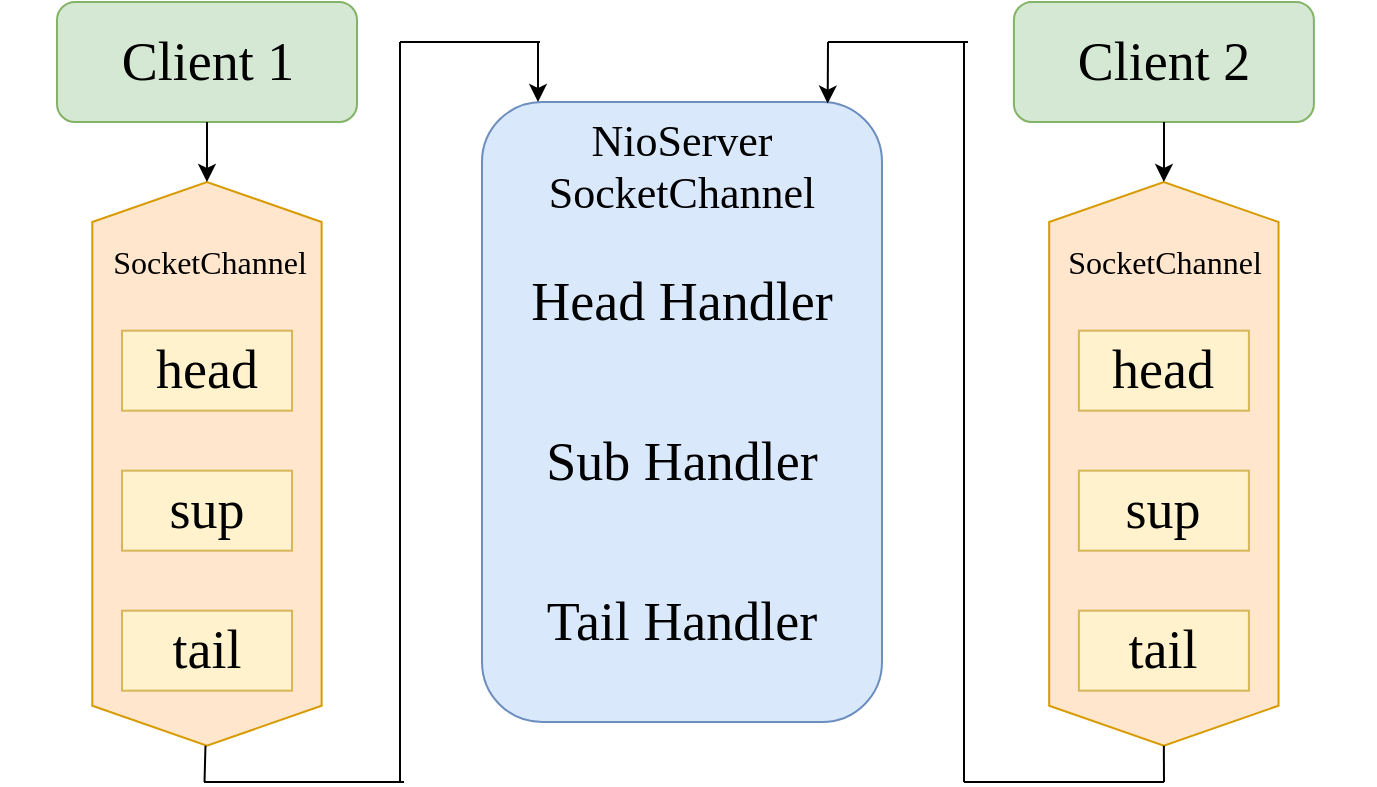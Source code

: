 <mxfile version="13.10.9" type="device"><diagram id="BeWBPV8GEBAuvLJ_CQKT" name="Page-1"><mxGraphModel dx="1865" dy="548" grid="1" gridSize="10" guides="1" tooltips="1" connect="1" arrows="1" fold="1" page="1" pageScale="1" pageWidth="827" pageHeight="1169" math="0" shadow="0"><root><mxCell id="0"/><mxCell id="1" parent="0"/><mxCell id="Fj71uFioiR5AypHQq1pV-25" value="" style="group" vertex="1" connectable="0" parent="1"><mxGeometry x="-2" y="410" width="209" height="371.845" as="geometry"/></mxCell><mxCell id="Fj71uFioiR5AypHQq1pV-1" value="Client 1" style="rounded=1;whiteSpace=wrap;html=1;fontSize=27;fontFamily=Comic Sans MS;fillColor=#d5e8d4;strokeColor=#82b366;" vertex="1" parent="Fj71uFioiR5AypHQq1pV-25"><mxGeometry x="28.5" width="150" height="60" as="geometry"/></mxCell><mxCell id="Fj71uFioiR5AypHQq1pV-13" value="" style="group" vertex="1" connectable="0" parent="Fj71uFioiR5AypHQq1pV-25"><mxGeometry y="89.995" width="209" height="281.85" as="geometry"/></mxCell><mxCell id="Fj71uFioiR5AypHQq1pV-4" value="" style="shape=hexagon;perimeter=hexagonPerimeter2;whiteSpace=wrap;html=1;fixedSize=1;fontFamily=Comic Sans MS;fontSize=27;rotation=90;fillColor=#ffe6cc;strokeColor=#d79b00;" vertex="1" parent="Fj71uFioiR5AypHQq1pV-13"><mxGeometry x="-37.45" y="83.585" width="281.85" height="114.68" as="geometry"/></mxCell><mxCell id="Fj71uFioiR5AypHQq1pV-5" value="head" style="rounded=0;whiteSpace=wrap;html=1;fontFamily=Comic Sans MS;fontSize=27;fillColor=#fff2cc;strokeColor=#d6b656;" vertex="1" parent="Fj71uFioiR5AypHQq1pV-13"><mxGeometry x="61" y="74.345" width="85" height="40" as="geometry"/></mxCell><mxCell id="Fj71uFioiR5AypHQq1pV-6" value="sup" style="rounded=0;whiteSpace=wrap;html=1;fontFamily=Comic Sans MS;fontSize=27;fillColor=#fff2cc;strokeColor=#d6b656;" vertex="1" parent="Fj71uFioiR5AypHQq1pV-13"><mxGeometry x="61" y="144.345" width="85" height="40" as="geometry"/></mxCell><mxCell id="Fj71uFioiR5AypHQq1pV-7" value="tail" style="rounded=0;whiteSpace=wrap;html=1;fontFamily=Comic Sans MS;fontSize=27;fillColor=#fff2cc;strokeColor=#d6b656;" vertex="1" parent="Fj71uFioiR5AypHQq1pV-13"><mxGeometry x="61" y="214.345" width="85" height="40" as="geometry"/></mxCell><mxCell id="Fj71uFioiR5AypHQq1pV-12" value="SocketChannel" style="text;html=1;strokeColor=none;fillColor=none;align=center;verticalAlign=middle;whiteSpace=wrap;rounded=0;fontFamily=Comic Sans MS;fontSize=16;" vertex="1" parent="Fj71uFioiR5AypHQq1pV-13"><mxGeometry x="50" y="25.34" width="110" height="30" as="geometry"/></mxCell><mxCell id="Fj71uFioiR5AypHQq1pV-24" value="" style="edgeStyle=orthogonalEdgeStyle;rounded=0;orthogonalLoop=1;jettySize=auto;html=1;fontFamily=Comic Sans MS;fontSize=16;entryX=0;entryY=0.5;entryDx=0;entryDy=0;" edge="1" parent="Fj71uFioiR5AypHQq1pV-25" source="Fj71uFioiR5AypHQq1pV-1" target="Fj71uFioiR5AypHQq1pV-4"><mxGeometry relative="1" as="geometry"><mxPoint x="314" y="130" as="targetPoint"/></mxGeometry></mxCell><mxCell id="Fj71uFioiR5AypHQq1pV-63" value="" style="endArrow=none;html=1;fontFamily=Comic Sans MS;fontSize=22;fontColor=#000000;" edge="1" parent="Fj71uFioiR5AypHQq1pV-25"><mxGeometry width="50" height="50" relative="1" as="geometry"><mxPoint x="200" y="390" as="sourcePoint"/><mxPoint x="200" y="20" as="targetPoint"/></mxGeometry></mxCell><mxCell id="Fj71uFioiR5AypHQq1pV-26" value="" style="group" vertex="1" connectable="0" parent="1"><mxGeometry x="476.45" y="410" width="209" height="371.845" as="geometry"/></mxCell><mxCell id="Fj71uFioiR5AypHQq1pV-27" value="Client 2" style="rounded=1;whiteSpace=wrap;html=1;fontSize=27;fontFamily=Comic Sans MS;fillColor=#d5e8d4;strokeColor=#82b366;" vertex="1" parent="Fj71uFioiR5AypHQq1pV-26"><mxGeometry x="28.5" width="150" height="60" as="geometry"/></mxCell><mxCell id="Fj71uFioiR5AypHQq1pV-28" value="" style="group" vertex="1" connectable="0" parent="Fj71uFioiR5AypHQq1pV-26"><mxGeometry y="89.995" width="209" height="281.85" as="geometry"/></mxCell><mxCell id="Fj71uFioiR5AypHQq1pV-29" value="" style="shape=hexagon;perimeter=hexagonPerimeter2;whiteSpace=wrap;html=1;fixedSize=1;fontFamily=Comic Sans MS;fontSize=27;rotation=90;fillColor=#ffe6cc;strokeColor=#d79b00;" vertex="1" parent="Fj71uFioiR5AypHQq1pV-28"><mxGeometry x="-37.45" y="83.585" width="281.85" height="114.68" as="geometry"/></mxCell><mxCell id="Fj71uFioiR5AypHQq1pV-30" value="head" style="rounded=0;whiteSpace=wrap;html=1;fontFamily=Comic Sans MS;fontSize=27;fillColor=#fff2cc;strokeColor=#d6b656;" vertex="1" parent="Fj71uFioiR5AypHQq1pV-28"><mxGeometry x="61" y="74.345" width="85" height="40" as="geometry"/></mxCell><mxCell id="Fj71uFioiR5AypHQq1pV-31" value="sup" style="rounded=0;whiteSpace=wrap;html=1;fontFamily=Comic Sans MS;fontSize=27;fillColor=#fff2cc;strokeColor=#d6b656;" vertex="1" parent="Fj71uFioiR5AypHQq1pV-28"><mxGeometry x="61" y="144.345" width="85" height="40" as="geometry"/></mxCell><mxCell id="Fj71uFioiR5AypHQq1pV-32" value="tail" style="rounded=0;whiteSpace=wrap;html=1;fontFamily=Comic Sans MS;fontSize=27;fillColor=#fff2cc;strokeColor=#d6b656;" vertex="1" parent="Fj71uFioiR5AypHQq1pV-28"><mxGeometry x="61" y="214.345" width="85" height="40" as="geometry"/></mxCell><mxCell id="Fj71uFioiR5AypHQq1pV-33" value="SocketChannel" style="text;html=1;strokeColor=none;fillColor=none;align=center;verticalAlign=middle;whiteSpace=wrap;rounded=0;fontFamily=Comic Sans MS;fontSize=16;" vertex="1" parent="Fj71uFioiR5AypHQq1pV-28"><mxGeometry y="25.345" width="209" height="30" as="geometry"/></mxCell><mxCell id="Fj71uFioiR5AypHQq1pV-34" value="" style="edgeStyle=orthogonalEdgeStyle;rounded=0;orthogonalLoop=1;jettySize=auto;html=1;fontFamily=Comic Sans MS;fontSize=16;entryX=0;entryY=0.5;entryDx=0;entryDy=0;" edge="1" parent="Fj71uFioiR5AypHQq1pV-26" source="Fj71uFioiR5AypHQq1pV-27" target="Fj71uFioiR5AypHQq1pV-29"><mxGeometry relative="1" as="geometry"><mxPoint x="314" y="130" as="targetPoint"/></mxGeometry></mxCell><mxCell id="Fj71uFioiR5AypHQq1pV-64" value="" style="endArrow=none;html=1;fontFamily=Comic Sans MS;fontSize=22;fontColor=#000000;" edge="1" parent="Fj71uFioiR5AypHQq1pV-26"><mxGeometry width="50" height="50" relative="1" as="geometry"><mxPoint x="3.55" y="390" as="sourcePoint"/><mxPoint x="3.55" y="20" as="targetPoint"/></mxGeometry></mxCell><mxCell id="Fj71uFioiR5AypHQq1pV-53" value="&lt;br&gt;" style="rounded=1;whiteSpace=wrap;html=1;fontFamily=Comic Sans MS;fontSize=27;fillColor=#dae8fc;strokeColor=#6c8ebf;verticalAlign=top;" vertex="1" parent="1"><mxGeometry x="239" y="460" width="200" height="310" as="geometry"/></mxCell><mxCell id="Fj71uFioiR5AypHQq1pV-54" value="&lt;span style=&quot;font-family: &amp;#34;comic sans ms&amp;#34; ; font-size: 22px ; font-style: normal ; font-weight: 400 ; letter-spacing: normal ; text-indent: 0px ; text-transform: none ; word-spacing: 0px ; display: inline ; float: none&quot;&gt;NioServer&lt;br&gt;SocketChannel&lt;/span&gt;" style="text;whiteSpace=wrap;html=1;fontSize=22;fontFamily=Comic Sans MS;labelBackgroundColor=none;labelBorderColor=none;align=center;" vertex="1" parent="1"><mxGeometry x="209" y="460" width="260" height="50" as="geometry"/></mxCell><mxCell id="Fj71uFioiR5AypHQq1pV-55" value="Head Handler" style="rounded=0;whiteSpace=wrap;html=1;fontFamily=Comic Sans MS;fontSize=27;strokeColor=none;fillColor=none;" vertex="1" parent="1"><mxGeometry x="249" y="530" width="180" height="60" as="geometry"/></mxCell><mxCell id="Fj71uFioiR5AypHQq1pV-56" value="Sub Handler" style="rounded=0;whiteSpace=wrap;html=1;fontFamily=Comic Sans MS;fontSize=27;strokeColor=none;fillColor=none;" vertex="1" parent="1"><mxGeometry x="249" y="610" width="180" height="60" as="geometry"/></mxCell><mxCell id="Fj71uFioiR5AypHQq1pV-57" value="Tail Handler" style="rounded=0;whiteSpace=wrap;html=1;fontFamily=Comic Sans MS;fontSize=27;strokeColor=none;fillColor=none;" vertex="1" parent="1"><mxGeometry x="249" y="690" width="180" height="60" as="geometry"/></mxCell><mxCell id="Fj71uFioiR5AypHQq1pV-59" value="" style="endArrow=classic;html=1;fontFamily=Comic Sans MS;fontSize=22;fontColor=#000000;entryX=0.25;entryY=0;entryDx=0;entryDy=0;" edge="1" parent="1"><mxGeometry width="50" height="50" relative="1" as="geometry"><mxPoint x="267" y="430" as="sourcePoint"/><mxPoint x="267" y="460" as="targetPoint"/></mxGeometry></mxCell><mxCell id="Fj71uFioiR5AypHQq1pV-60" value="" style="endArrow=classic;html=1;fontFamily=Comic Sans MS;fontSize=22;fontColor=#000000;entryX=0.734;entryY=0.016;entryDx=0;entryDy=0;entryPerimeter=0;" edge="1" parent="1"><mxGeometry width="50" height="50" relative="1" as="geometry"><mxPoint x="412" y="430" as="sourcePoint"/><mxPoint x="411.84" y="460.8" as="targetPoint"/></mxGeometry></mxCell><mxCell id="Fj71uFioiR5AypHQq1pV-61" value="" style="endArrow=none;html=1;fontFamily=Comic Sans MS;fontSize=22;fontColor=#000000;" edge="1" parent="1"><mxGeometry width="50" height="50" relative="1" as="geometry"><mxPoint x="198" y="430" as="sourcePoint"/><mxPoint x="268" y="430" as="targetPoint"/></mxGeometry></mxCell><mxCell id="Fj71uFioiR5AypHQq1pV-62" value="" style="endArrow=none;html=1;fontFamily=Comic Sans MS;fontSize=22;fontColor=#000000;" edge="1" parent="1"><mxGeometry width="50" height="50" relative="1" as="geometry"><mxPoint x="412" y="430.0" as="sourcePoint"/><mxPoint x="482" y="430.0" as="targetPoint"/></mxGeometry></mxCell><mxCell id="Fj71uFioiR5AypHQq1pV-65" value="" style="endArrow=none;html=1;fontFamily=Comic Sans MS;fontSize=22;fontColor=#000000;" edge="1" parent="1"><mxGeometry width="50" height="50" relative="1" as="geometry"><mxPoint x="200" y="800" as="sourcePoint"/><mxPoint x="100" y="800" as="targetPoint"/></mxGeometry></mxCell><mxCell id="Fj71uFioiR5AypHQq1pV-66" value="" style="endArrow=none;html=1;fontFamily=Comic Sans MS;fontSize=22;fontColor=#000000;entryX=1;entryY=0.5;entryDx=0;entryDy=0;" edge="1" parent="1"><mxGeometry width="50" height="50" relative="1" as="geometry"><mxPoint x="100.26" y="800" as="sourcePoint"/><mxPoint x="100.735" y="781.845" as="targetPoint"/></mxGeometry></mxCell><mxCell id="Fj71uFioiR5AypHQq1pV-67" value="" style="endArrow=none;html=1;fontFamily=Comic Sans MS;fontSize=22;fontColor=#000000;" edge="1" parent="1"><mxGeometry width="50" height="50" relative="1" as="geometry"><mxPoint x="580" y="800" as="sourcePoint"/><mxPoint x="480" y="800" as="targetPoint"/></mxGeometry></mxCell><mxCell id="Fj71uFioiR5AypHQq1pV-68" value="" style="endArrow=none;html=1;fontFamily=Comic Sans MS;fontSize=22;fontColor=#000000;entryX=1;entryY=0.5;entryDx=0;entryDy=0;" edge="1" parent="1" target="Fj71uFioiR5AypHQq1pV-29"><mxGeometry width="50" height="50" relative="1" as="geometry"><mxPoint x="580" y="800" as="sourcePoint"/><mxPoint x="460.735" y="781.845" as="targetPoint"/></mxGeometry></mxCell></root></mxGraphModel></diagram></mxfile>